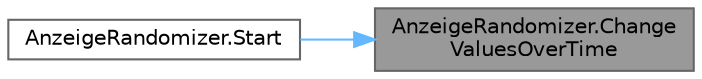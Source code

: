digraph "AnzeigeRandomizer.ChangeValuesOverTime"
{
 // LATEX_PDF_SIZE
  bgcolor="transparent";
  edge [fontname=Helvetica,fontsize=10,labelfontname=Helvetica,labelfontsize=10];
  node [fontname=Helvetica,fontsize=10,shape=box,height=0.2,width=0.4];
  rankdir="RL";
  Node1 [id="Node000001",label="AnzeigeRandomizer.Change\lValuesOverTime",height=0.2,width=0.4,color="gray40", fillcolor="grey60", style="filled", fontcolor="black",tooltip="This method simulates an active display by sending random input to it."];
  Node1 -> Node2 [id="edge1_Node000001_Node000002",dir="back",color="steelblue1",style="solid",tooltip=" "];
  Node2 [id="Node000002",label="AnzeigeRandomizer.Start",height=0.2,width=0.4,color="grey40", fillcolor="white", style="filled",URL="$class_anzeige_randomizer.html#a7b654aa88e9103847389893f755dd8c9",tooltip="This method initialises the anzeigeSteuerung and anzeigeSteuerung2 component."];
}
